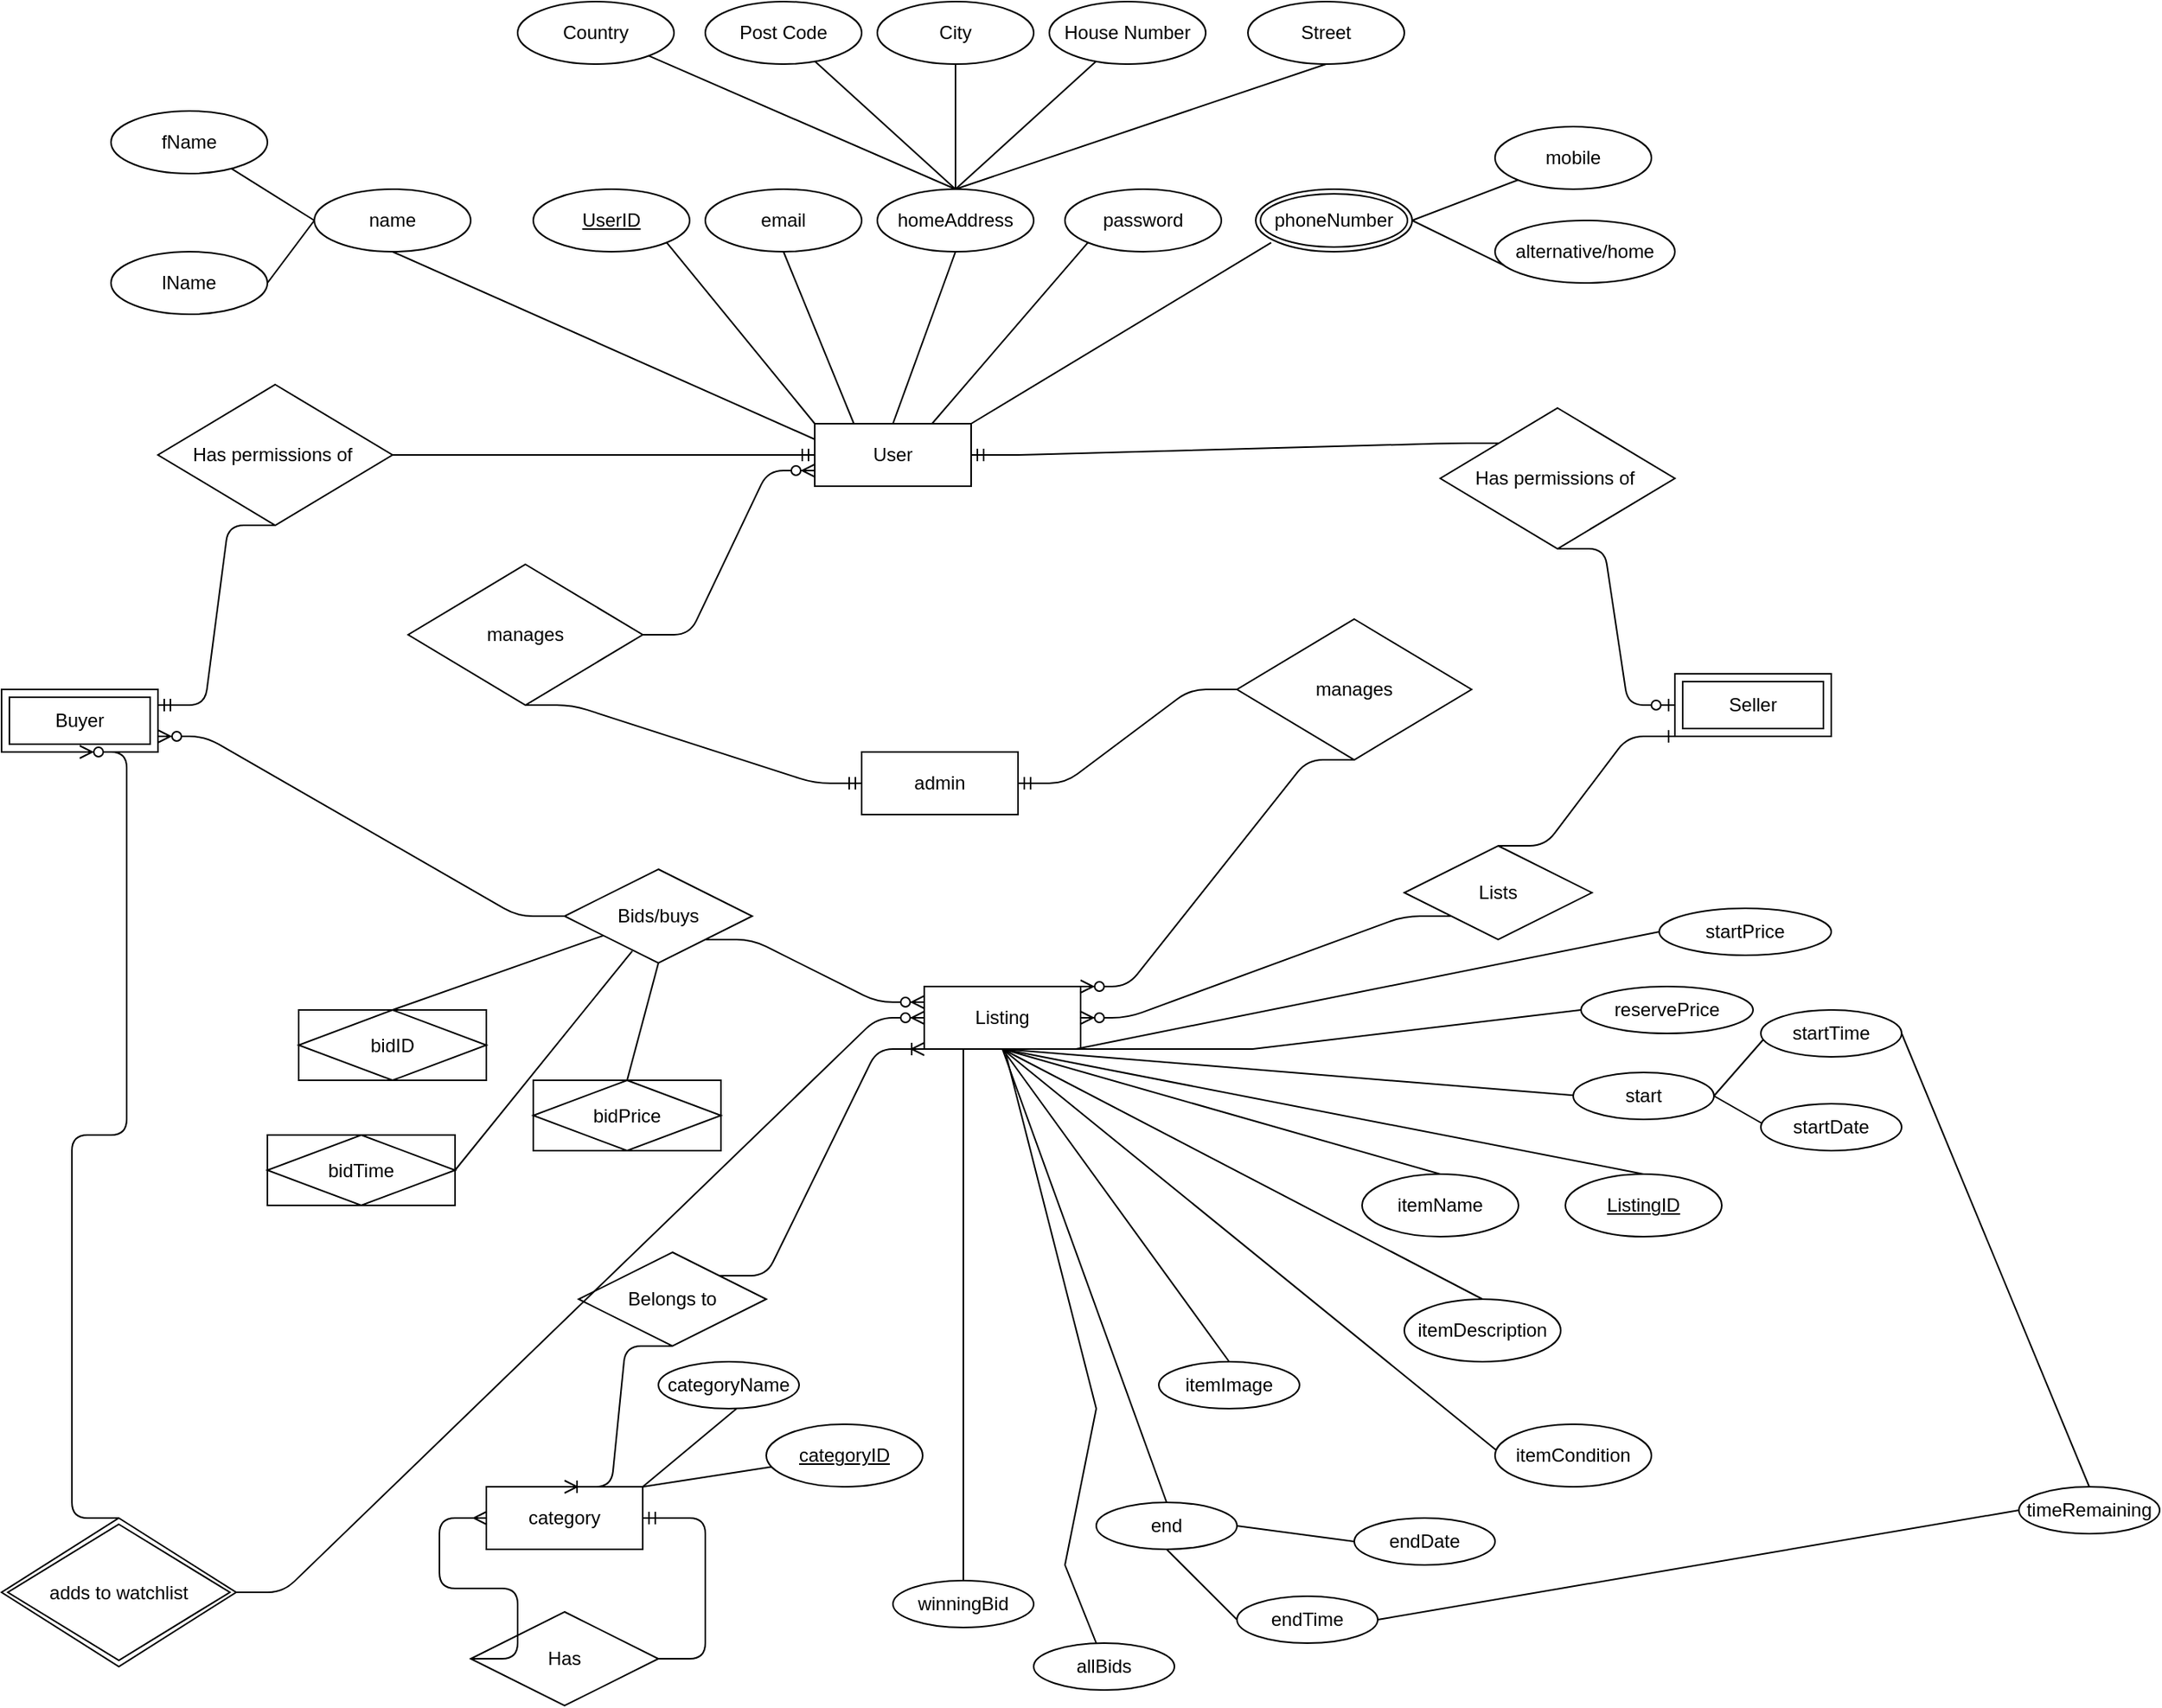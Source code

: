 <mxfile version="13.8.8" type="github"><diagram id="PBJe3xCFQkrLJ3TgRgL_" name="Page-1"><mxGraphModel dx="1305" dy="865" grid="1" gridSize="10" guides="1" tooltips="1" connect="1" arrows="1" fold="1" page="1" pageScale="1" pageWidth="1654" pageHeight="1169" math="0" shadow="0"><root><mxCell id="0"/><mxCell id="1" parent="0"/><mxCell id="jdo_Bs8H3Nefda1nTduL-1" value="User" style="whiteSpace=wrap;html=1;align=center;" parent="1" vertex="1"><mxGeometry x="750" y="300" width="100" height="40" as="geometry"/></mxCell><mxCell id="jdo_Bs8H3Nefda1nTduL-9" value="Seller" style="shape=ext;margin=3;double=1;whiteSpace=wrap;html=1;align=center;" parent="1" vertex="1"><mxGeometry x="1300" y="460" width="100" height="40" as="geometry"/></mxCell><mxCell id="jdo_Bs8H3Nefda1nTduL-10" value="Buyer" style="shape=ext;margin=3;double=1;whiteSpace=wrap;html=1;align=center;" parent="1" vertex="1"><mxGeometry x="230" y="470" width="100" height="40" as="geometry"/></mxCell><mxCell id="jdo_Bs8H3Nefda1nTduL-14" value="" style="edgeStyle=entityRelationEdgeStyle;fontSize=12;html=1;endArrow=ERzeroToOne;endFill=1;rounded=1;exitX=0.5;exitY=1;exitDx=0;exitDy=0;entryX=0;entryY=0.5;entryDx=0;entryDy=0;" parent="1" source="mfhCSQvNzGBigoYCUfAT-83" target="jdo_Bs8H3Nefda1nTduL-9" edge="1"><mxGeometry width="100" height="100" relative="1" as="geometry"><mxPoint x="1215" y="400" as="sourcePoint"/><mxPoint x="970" y="500" as="targetPoint"/></mxGeometry></mxCell><mxCell id="jdo_Bs8H3Nefda1nTduL-17" value="" style="edgeStyle=entityRelationEdgeStyle;fontSize=12;html=1;endArrow=ERmandOne;entryX=0;entryY=0.5;entryDx=0;entryDy=0;exitX=1;exitY=0.5;exitDx=0;exitDy=0;" parent="1" source="mfhCSQvNzGBigoYCUfAT-85" target="jdo_Bs8H3Nefda1nTduL-1" edge="1"><mxGeometry width="100" height="100" relative="1" as="geometry"><mxPoint x="470.0" y="320" as="sourcePoint"/><mxPoint x="630" y="200" as="targetPoint"/></mxGeometry></mxCell><mxCell id="jdo_Bs8H3Nefda1nTduL-18" value="" style="edgeStyle=entityRelationEdgeStyle;fontSize=12;html=1;endArrow=ERmandOne;entryX=1;entryY=0.25;entryDx=0;entryDy=0;exitX=0.5;exitY=1;exitDx=0;exitDy=0;" parent="1" source="mfhCSQvNzGBigoYCUfAT-85" target="jdo_Bs8H3Nefda1nTduL-10" edge="1"><mxGeometry width="100" height="100" relative="1" as="geometry"><mxPoint x="410" y="350" as="sourcePoint"/><mxPoint x="380" y="350" as="targetPoint"/></mxGeometry></mxCell><mxCell id="jdo_Bs8H3Nefda1nTduL-20" value="Lists" style="shape=rhombus;perimeter=rhombusPerimeter;whiteSpace=wrap;html=1;align=center;" parent="1" vertex="1"><mxGeometry x="1127" y="570" width="120" height="60" as="geometry"/></mxCell><mxCell id="jdo_Bs8H3Nefda1nTduL-21" value="Listing" style="whiteSpace=wrap;html=1;align=center;" parent="1" vertex="1"><mxGeometry x="820" y="660" width="100" height="40" as="geometry"/></mxCell><mxCell id="jdo_Bs8H3Nefda1nTduL-22" value="" style="edgeStyle=entityRelationEdgeStyle;fontSize=12;html=1;endArrow=ERzeroToMany;endFill=1;entryX=1;entryY=0.5;entryDx=0;entryDy=0;exitX=0;exitY=1;exitDx=0;exitDy=0;" parent="1" source="jdo_Bs8H3Nefda1nTduL-20" target="jdo_Bs8H3Nefda1nTduL-21" edge="1"><mxGeometry width="100" height="100" relative="1" as="geometry"><mxPoint x="1190" y="620" as="sourcePoint"/><mxPoint x="1330" y="650" as="targetPoint"/></mxGeometry></mxCell><mxCell id="jdo_Bs8H3Nefda1nTduL-25" value="" style="edgeStyle=entityRelationEdgeStyle;fontSize=12;html=1;endArrow=ERmandOne;entryX=1;entryY=0.5;entryDx=0;entryDy=0;exitX=0;exitY=0;exitDx=0;exitDy=0;" parent="1" source="mfhCSQvNzGBigoYCUfAT-83" target="jdo_Bs8H3Nefda1nTduL-1" edge="1"><mxGeometry width="100" height="100" relative="1" as="geometry"><mxPoint x="1180" y="340" as="sourcePoint"/><mxPoint x="1030" y="120" as="targetPoint"/></mxGeometry></mxCell><mxCell id="jdo_Bs8H3Nefda1nTduL-26" value="ListingID" style="ellipse;whiteSpace=wrap;html=1;align=center;fontStyle=4;" parent="1" vertex="1"><mxGeometry x="1230" y="780" width="100" height="40" as="geometry"/></mxCell><mxCell id="jdo_Bs8H3Nefda1nTduL-27" value="" style="endArrow=none;html=1;rounded=0;entryX=0.5;entryY=0;entryDx=0;entryDy=0;exitX=0.5;exitY=1;exitDx=0;exitDy=0;" parent="1" source="jdo_Bs8H3Nefda1nTduL-21" target="jdo_Bs8H3Nefda1nTduL-26" edge="1"><mxGeometry relative="1" as="geometry"><mxPoint x="1270" y="460" as="sourcePoint"/><mxPoint x="1430" y="460" as="targetPoint"/></mxGeometry></mxCell><mxCell id="jdo_Bs8H3Nefda1nTduL-28" value="" style="edgeStyle=entityRelationEdgeStyle;fontSize=12;html=1;endArrow=ERone;endFill=1;entryX=0;entryY=1;entryDx=0;entryDy=0;exitX=0.5;exitY=0;exitDx=0;exitDy=0;" parent="1" source="jdo_Bs8H3Nefda1nTduL-20" target="jdo_Bs8H3Nefda1nTduL-9" edge="1"><mxGeometry width="100" height="100" relative="1" as="geometry"><mxPoint x="980" y="760" as="sourcePoint"/><mxPoint x="1080" y="660" as="targetPoint"/></mxGeometry></mxCell><mxCell id="jdo_Bs8H3Nefda1nTduL-29" value="itemName" style="ellipse;whiteSpace=wrap;html=1;align=center;" parent="1" vertex="1"><mxGeometry x="1100" y="780" width="100" height="40" as="geometry"/></mxCell><mxCell id="jdo_Bs8H3Nefda1nTduL-30" value="" style="endArrow=none;html=1;rounded=0;entryX=0.5;entryY=1;entryDx=0;entryDy=0;exitX=0.5;exitY=0;exitDx=0;exitDy=0;" parent="1" source="jdo_Bs8H3Nefda1nTduL-29" target="jdo_Bs8H3Nefda1nTduL-21" edge="1"><mxGeometry relative="1" as="geometry"><mxPoint x="850" y="770" as="sourcePoint"/><mxPoint x="1010" y="770" as="targetPoint"/></mxGeometry></mxCell><mxCell id="jdo_Bs8H3Nefda1nTduL-31" value="itemDescription" style="ellipse;whiteSpace=wrap;html=1;align=center;" parent="1" vertex="1"><mxGeometry x="1127" y="860" width="100" height="40" as="geometry"/></mxCell><mxCell id="jdo_Bs8H3Nefda1nTduL-34" value="" style="endArrow=none;html=1;rounded=0;entryX=0.5;entryY=1;entryDx=0;entryDy=0;exitX=0.5;exitY=0;exitDx=0;exitDy=0;" parent="1" source="jdo_Bs8H3Nefda1nTduL-31" target="jdo_Bs8H3Nefda1nTduL-21" edge="1"><mxGeometry relative="1" as="geometry"><mxPoint x="1040" y="810" as="sourcePoint"/><mxPoint x="1030" y="750" as="targetPoint"/></mxGeometry></mxCell><mxCell id="jdo_Bs8H3Nefda1nTduL-35" value="Bids/buys" style="shape=rhombus;perimeter=rhombusPerimeter;whiteSpace=wrap;html=1;align=center;" parent="1" vertex="1"><mxGeometry x="590" y="585" width="120" height="60" as="geometry"/></mxCell><mxCell id="jdo_Bs8H3Nefda1nTduL-37" value="" style="edgeStyle=entityRelationEdgeStyle;fontSize=12;html=1;endArrow=ERzeroToMany;endFill=1;entryX=0;entryY=0.25;entryDx=0;entryDy=0;exitX=1;exitY=1;exitDx=0;exitDy=0;" parent="1" source="jdo_Bs8H3Nefda1nTduL-35" target="jdo_Bs8H3Nefda1nTduL-21" edge="1"><mxGeometry width="100" height="100" relative="1" as="geometry"><mxPoint x="680" y="810" as="sourcePoint"/><mxPoint x="780" y="710" as="targetPoint"/></mxGeometry></mxCell><mxCell id="jdo_Bs8H3Nefda1nTduL-38" value="" style="edgeStyle=entityRelationEdgeStyle;fontSize=12;html=1;endArrow=ERzeroToMany;endFill=1;exitX=0;exitY=0.5;exitDx=0;exitDy=0;entryX=1;entryY=0.75;entryDx=0;entryDy=0;" parent="1" source="jdo_Bs8H3Nefda1nTduL-35" target="jdo_Bs8H3Nefda1nTduL-10" edge="1"><mxGeometry width="100" height="100" relative="1" as="geometry"><mxPoint x="690" y="640" as="sourcePoint"/><mxPoint x="510" y="510" as="targetPoint"/></mxGeometry></mxCell><mxCell id="jdo_Bs8H3Nefda1nTduL-40" value="" style="endArrow=none;html=1;rounded=0;entryX=0.5;entryY=0;entryDx=0;entryDy=0;exitX=0.5;exitY=1;exitDx=0;exitDy=0;" parent="1" source="jdo_Bs8H3Nefda1nTduL-35" target="mfhCSQvNzGBigoYCUfAT-106" edge="1"><mxGeometry relative="1" as="geometry"><mxPoint x="670" y="600" as="sourcePoint"/><mxPoint x="630.0" y="720" as="targetPoint"/></mxGeometry></mxCell><mxCell id="jdo_Bs8H3Nefda1nTduL-42" value="" style="endArrow=none;html=1;rounded=0;exitX=0.5;exitY=0;exitDx=0;exitDy=0;" parent="1" source="mfhCSQvNzGBigoYCUfAT-104" target="jdo_Bs8H3Nefda1nTduL-35" edge="1"><mxGeometry relative="1" as="geometry"><mxPoint x="490.0" y="675" as="sourcePoint"/><mxPoint x="910" y="610" as="targetPoint"/></mxGeometry></mxCell><mxCell id="jdo_Bs8H3Nefda1nTduL-43" value="end" style="ellipse;whiteSpace=wrap;html=1;align=center;" parent="1" vertex="1"><mxGeometry x="930" y="990" width="90" height="30" as="geometry"/></mxCell><mxCell id="jdo_Bs8H3Nefda1nTduL-44" value="" style="endArrow=none;html=1;rounded=0;entryX=0.5;entryY=1;entryDx=0;entryDy=0;exitX=0.5;exitY=0;exitDx=0;exitDy=0;" parent="1" source="jdo_Bs8H3Nefda1nTduL-43" target="jdo_Bs8H3Nefda1nTduL-21" edge="1"><mxGeometry relative="1" as="geometry"><mxPoint x="955.355" y="815.858" as="sourcePoint"/><mxPoint x="880" y="710" as="targetPoint"/></mxGeometry></mxCell><mxCell id="jdo_Bs8H3Nefda1nTduL-45" value="Belongs to" style="shape=rhombus;perimeter=rhombusPerimeter;whiteSpace=wrap;html=1;align=center;" parent="1" vertex="1"><mxGeometry x="599" y="830" width="120" height="60" as="geometry"/></mxCell><mxCell id="jdo_Bs8H3Nefda1nTduL-46" value="category" style="whiteSpace=wrap;html=1;align=center;" parent="1" vertex="1"><mxGeometry x="540" y="980" width="100" height="40" as="geometry"/></mxCell><mxCell id="jdo_Bs8H3Nefda1nTduL-50" value="" style="edgeStyle=entityRelationEdgeStyle;fontSize=12;html=1;endArrow=ERoneToMany;exitX=0.5;exitY=1;exitDx=0;exitDy=0;entryX=0.5;entryY=0;entryDx=0;entryDy=0;" parent="1" source="jdo_Bs8H3Nefda1nTduL-45" target="jdo_Bs8H3Nefda1nTduL-46" edge="1"><mxGeometry width="100" height="100" relative="1" as="geometry"><mxPoint x="767" y="870" as="sourcePoint"/><mxPoint x="940" y="690" as="targetPoint"/></mxGeometry></mxCell><mxCell id="mfhCSQvNzGBigoYCUfAT-18" style="edgeStyle=none;rounded=0;orthogonalLoop=1;jettySize=auto;html=1;exitX=1;exitY=1;exitDx=0;exitDy=0;entryX=0;entryY=0;entryDx=0;entryDy=0;endArrow=none;endFill=0;" parent="1" source="mfhCSQvNzGBigoYCUfAT-3" target="jdo_Bs8H3Nefda1nTduL-1" edge="1"><mxGeometry relative="1" as="geometry"/></mxCell><mxCell id="mfhCSQvNzGBigoYCUfAT-3" value="&lt;u&gt;UserID&lt;/u&gt;" style="ellipse;whiteSpace=wrap;html=1;align=center;" parent="1" vertex="1"><mxGeometry x="570" y="150" width="100" height="40" as="geometry"/></mxCell><mxCell id="mfhCSQvNzGBigoYCUfAT-17" style="edgeStyle=none;rounded=0;orthogonalLoop=1;jettySize=auto;html=1;exitX=0.5;exitY=1;exitDx=0;exitDy=0;entryX=0.25;entryY=0;entryDx=0;entryDy=0;endArrow=none;endFill=0;" parent="1" source="mfhCSQvNzGBigoYCUfAT-7" target="jdo_Bs8H3Nefda1nTduL-1" edge="1"><mxGeometry relative="1" as="geometry"/></mxCell><mxCell id="mfhCSQvNzGBigoYCUfAT-7" value="email" style="ellipse;whiteSpace=wrap;html=1;align=center;" parent="1" vertex="1"><mxGeometry x="680" y="150" width="100" height="40" as="geometry"/></mxCell><mxCell id="mfhCSQvNzGBigoYCUfAT-16" style="edgeStyle=none;rounded=0;orthogonalLoop=1;jettySize=auto;html=1;exitX=0.5;exitY=1;exitDx=0;exitDy=0;entryX=0.5;entryY=0;entryDx=0;entryDy=0;endArrow=none;endFill=0;" parent="1" target="jdo_Bs8H3Nefda1nTduL-1" edge="1"><mxGeometry relative="1" as="geometry"><mxPoint x="840.0" y="190" as="sourcePoint"/></mxGeometry></mxCell><mxCell id="mfhCSQvNzGBigoYCUfAT-19" style="edgeStyle=none;rounded=0;orthogonalLoop=1;jettySize=auto;html=1;exitX=0;exitY=1;exitDx=0;exitDy=0;entryX=0.75;entryY=0;entryDx=0;entryDy=0;endArrow=none;endFill=0;" parent="1" source="mfhCSQvNzGBigoYCUfAT-13" target="jdo_Bs8H3Nefda1nTduL-1" edge="1"><mxGeometry relative="1" as="geometry"/></mxCell><mxCell id="mfhCSQvNzGBigoYCUfAT-13" value="password" style="ellipse;whiteSpace=wrap;html=1;align=center;" parent="1" vertex="1"><mxGeometry x="910" y="150" width="100" height="40" as="geometry"/></mxCell><mxCell id="mfhCSQvNzGBigoYCUfAT-20" style="edgeStyle=none;rounded=0;orthogonalLoop=1;jettySize=auto;html=1;exitX=0;exitY=1;exitDx=0;exitDy=0;entryX=1;entryY=0;entryDx=0;entryDy=0;endArrow=none;endFill=0;" parent="1" target="jdo_Bs8H3Nefda1nTduL-1" edge="1"><mxGeometry relative="1" as="geometry"><mxPoint x="835" y="310" as="targetPoint"/><mxPoint x="1041.854" y="184.226" as="sourcePoint"/></mxGeometry></mxCell><mxCell id="mfhCSQvNzGBigoYCUfAT-27" value="itemImage" style="ellipse;whiteSpace=wrap;html=1;align=center;" parent="1" vertex="1"><mxGeometry x="970" y="900" width="90" height="30" as="geometry"/></mxCell><mxCell id="mfhCSQvNzGBigoYCUfAT-28" value="" style="endArrow=none;html=1;rounded=0;exitX=0.5;exitY=0;exitDx=0;exitDy=0;" parent="1" source="mfhCSQvNzGBigoYCUfAT-27" edge="1"><mxGeometry relative="1" as="geometry"><mxPoint x="1055.355" y="925.858" as="sourcePoint"/><mxPoint x="870" y="700" as="targetPoint"/></mxGeometry></mxCell><mxCell id="mfhCSQvNzGBigoYCUfAT-29" value="reservePrice" style="ellipse;whiteSpace=wrap;html=1;align=center;" parent="1" vertex="1"><mxGeometry x="1240" y="660" width="110" height="30" as="geometry"/></mxCell><mxCell id="mfhCSQvNzGBigoYCUfAT-30" value="" style="endArrow=none;html=1;rounded=0;entryX=1;entryY=1;entryDx=0;entryDy=0;exitX=0;exitY=0.5;exitDx=0;exitDy=0;" parent="1" source="mfhCSQvNzGBigoYCUfAT-29" edge="1"><mxGeometry relative="1" as="geometry"><mxPoint x="1005.355" y="925.858" as="sourcePoint"/><mxPoint x="870.0" y="700" as="targetPoint"/><Array as="points"><mxPoint x="1030" y="700"/></Array></mxGeometry></mxCell><mxCell id="mfhCSQvNzGBigoYCUfAT-41" value="" style="endArrow=none;html=1;rounded=0;" parent="1" edge="1"><mxGeometry relative="1" as="geometry"><mxPoint x="1240" y="730" as="sourcePoint"/><mxPoint x="870" y="700" as="targetPoint"/></mxGeometry></mxCell><mxCell id="mfhCSQvNzGBigoYCUfAT-42" value="start" style="ellipse;whiteSpace=wrap;html=1;align=center;" parent="1" vertex="1"><mxGeometry x="1235" y="715" width="90" height="30" as="geometry"/></mxCell><mxCell id="mfhCSQvNzGBigoYCUfAT-44" value="" style="endArrow=none;html=1;rounded=0;entryX=1;entryY=0.5;entryDx=0;entryDy=0;exitX=0.361;exitY=0.871;exitDx=0;exitDy=0;exitPerimeter=0;" parent="1" source="jdo_Bs8H3Nefda1nTduL-35" target="mfhCSQvNzGBigoYCUfAT-105" edge="1"><mxGeometry relative="1" as="geometry"><mxPoint x="639.474" y="634.737" as="sourcePoint"/><mxPoint x="510.0" y="800" as="targetPoint"/></mxGeometry></mxCell><mxCell id="mfhCSQvNzGBigoYCUfAT-49" value="" style="edgeStyle=none;rounded=0;orthogonalLoop=1;jettySize=auto;html=1;endArrow=none;endFill=0;" parent="1" target="mfhCSQvNzGBigoYCUfAT-48" edge="1"><mxGeometry relative="1" as="geometry"><mxPoint x="840.0" y="150" as="sourcePoint"/></mxGeometry></mxCell><mxCell id="mfhCSQvNzGBigoYCUfAT-48" value="City" style="ellipse;whiteSpace=wrap;html=1;align=center;" parent="1" vertex="1"><mxGeometry x="790" y="30" width="100" height="40" as="geometry"/></mxCell><mxCell id="mfhCSQvNzGBigoYCUfAT-50" value="" style="edgeStyle=none;rounded=0;orthogonalLoop=1;jettySize=auto;html=1;exitX=0.5;exitY=0;exitDx=0;exitDy=0;endArrow=none;endFill=0;" parent="1" target="mfhCSQvNzGBigoYCUfAT-51" edge="1"><mxGeometry relative="1" as="geometry"><mxPoint x="840.0" y="150" as="sourcePoint"/></mxGeometry></mxCell><mxCell id="mfhCSQvNzGBigoYCUfAT-51" value="House Number" style="ellipse;whiteSpace=wrap;html=1;align=center;" parent="1" vertex="1"><mxGeometry x="900" y="30" width="100" height="40" as="geometry"/></mxCell><mxCell id="mfhCSQvNzGBigoYCUfAT-52" value="" style="edgeStyle=none;rounded=0;orthogonalLoop=1;jettySize=auto;html=1;exitX=0.5;exitY=0;exitDx=0;exitDy=0;endArrow=none;endFill=0;" parent="1" target="mfhCSQvNzGBigoYCUfAT-53" edge="1"><mxGeometry relative="1" as="geometry"><mxPoint x="840.0" y="150" as="sourcePoint"/></mxGeometry></mxCell><mxCell id="mfhCSQvNzGBigoYCUfAT-53" value="Post Code" style="ellipse;whiteSpace=wrap;html=1;align=center;" parent="1" vertex="1"><mxGeometry x="680" y="30" width="100" height="40" as="geometry"/></mxCell><mxCell id="mfhCSQvNzGBigoYCUfAT-55" value="" style="edgeStyle=none;rounded=0;orthogonalLoop=1;jettySize=auto;html=1;exitX=0.5;exitY=0;exitDx=0;exitDy=0;endArrow=none;endFill=0;" parent="1" target="mfhCSQvNzGBigoYCUfAT-56" edge="1"><mxGeometry relative="1" as="geometry"><mxPoint x="840.0" y="150" as="sourcePoint"/></mxGeometry></mxCell><mxCell id="mfhCSQvNzGBigoYCUfAT-56" value="Country" style="ellipse;whiteSpace=wrap;html=1;align=center;" parent="1" vertex="1"><mxGeometry x="560" y="30" width="100" height="40" as="geometry"/></mxCell><mxCell id="mfhCSQvNzGBigoYCUfAT-57" value="phoneNumber" style="ellipse;shape=doubleEllipse;margin=3;whiteSpace=wrap;html=1;align=center;" parent="1" vertex="1"><mxGeometry x="1032" y="150" width="100" height="40" as="geometry"/></mxCell><mxCell id="mfhCSQvNzGBigoYCUfAT-58" style="edgeStyle=none;rounded=0;orthogonalLoop=1;jettySize=auto;html=1;exitX=0.5;exitY=1;exitDx=0;exitDy=0;entryX=0;entryY=0.25;entryDx=0;entryDy=0;endArrow=none;endFill=0;" parent="1" target="jdo_Bs8H3Nefda1nTduL-1" edge="1"><mxGeometry relative="1" as="geometry"><mxPoint x="545.0" y="300" as="targetPoint"/><mxPoint x="480" y="190" as="sourcePoint"/></mxGeometry></mxCell><mxCell id="mfhCSQvNzGBigoYCUfAT-60" value="Street" style="ellipse;whiteSpace=wrap;html=1;align=center;" parent="1" vertex="1"><mxGeometry x="1027" y="30" width="100" height="40" as="geometry"/></mxCell><mxCell id="mfhCSQvNzGBigoYCUfAT-61" value="" style="edgeStyle=none;rounded=0;orthogonalLoop=1;jettySize=auto;html=1;exitX=0.5;exitY=0;exitDx=0;exitDy=0;endArrow=none;endFill=0;entryX=0.5;entryY=1;entryDx=0;entryDy=0;" parent="1" target="mfhCSQvNzGBigoYCUfAT-60" edge="1"><mxGeometry relative="1" as="geometry"><mxPoint x="840.0" y="150" as="sourcePoint"/><mxPoint x="939.953" y="78.322" as="targetPoint"/></mxGeometry></mxCell><mxCell id="mfhCSQvNzGBigoYCUfAT-67" value="" style="edgeStyle=none;rounded=0;orthogonalLoop=1;jettySize=auto;html=1;endArrow=none;endFill=0;exitX=0;exitY=0.5;exitDx=0;exitDy=0;" parent="1" target="mfhCSQvNzGBigoYCUfAT-68" edge="1"><mxGeometry relative="1" as="geometry"><mxPoint x="430" y="170" as="sourcePoint"/></mxGeometry></mxCell><mxCell id="mfhCSQvNzGBigoYCUfAT-68" value="fName" style="ellipse;whiteSpace=wrap;html=1;align=center;" parent="1" vertex="1"><mxGeometry x="300" y="100" width="100" height="40" as="geometry"/></mxCell><mxCell id="mfhCSQvNzGBigoYCUfAT-69" value="lName" style="ellipse;whiteSpace=wrap;html=1;align=center;" parent="1" vertex="1"><mxGeometry x="300" y="190" width="100" height="40" as="geometry"/></mxCell><mxCell id="mfhCSQvNzGBigoYCUfAT-70" value="" style="edgeStyle=none;rounded=0;orthogonalLoop=1;jettySize=auto;html=1;endArrow=none;endFill=0;exitX=0;exitY=0.5;exitDx=0;exitDy=0;entryX=1;entryY=0.5;entryDx=0;entryDy=0;" parent="1" target="mfhCSQvNzGBigoYCUfAT-69" edge="1"><mxGeometry relative="1" as="geometry"><mxPoint x="430" y="170" as="sourcePoint"/><mxPoint x="386.896" y="146.86" as="targetPoint"/></mxGeometry></mxCell><mxCell id="mfhCSQvNzGBigoYCUfAT-71" style="edgeStyle=none;rounded=0;orthogonalLoop=1;jettySize=auto;html=1;exitX=0;exitY=1;exitDx=0;exitDy=0;entryX=1;entryY=0.5;entryDx=0;entryDy=0;endArrow=none;endFill=0;" parent="1" source="mfhCSQvNzGBigoYCUfAT-72" target="mfhCSQvNzGBigoYCUfAT-57" edge="1"><mxGeometry relative="1" as="geometry"><mxPoint x="1100.0" y="260" as="targetPoint"/></mxGeometry></mxCell><mxCell id="mfhCSQvNzGBigoYCUfAT-72" value="mobile" style="ellipse;whiteSpace=wrap;html=1;align=center;" parent="1" vertex="1"><mxGeometry x="1185" y="110" width="100" height="40" as="geometry"/></mxCell><mxCell id="mfhCSQvNzGBigoYCUfAT-73" style="edgeStyle=none;rounded=0;orthogonalLoop=1;jettySize=auto;html=1;exitX=0;exitY=1;exitDx=0;exitDy=0;entryX=1;entryY=0.5;entryDx=0;entryDy=0;endArrow=none;endFill=0;" parent="1" source="mfhCSQvNzGBigoYCUfAT-74" target="mfhCSQvNzGBigoYCUfAT-57" edge="1"><mxGeometry relative="1" as="geometry"><mxPoint x="1132" y="230" as="targetPoint"/></mxGeometry></mxCell><mxCell id="mfhCSQvNzGBigoYCUfAT-74" value="alternative/home" style="ellipse;whiteSpace=wrap;html=1;align=center;" parent="1" vertex="1"><mxGeometry x="1185" y="170" width="115" height="40" as="geometry"/></mxCell><mxCell id="mfhCSQvNzGBigoYCUfAT-79" value="" style="edgeStyle=entityRelationEdgeStyle;fontSize=12;html=1;endArrow=ERmandOne;exitX=0.5;exitY=1;exitDx=0;exitDy=0;entryX=0;entryY=0.5;entryDx=0;entryDy=0;" parent="1" source="mfhCSQvNzGBigoYCUfAT-81" target="mfhCSQvNzGBigoYCUfAT-109" edge="1"><mxGeometry width="100" height="100" relative="1" as="geometry"><mxPoint x="710" y="520" as="sourcePoint"/><mxPoint x="770" y="530" as="targetPoint"/></mxGeometry></mxCell><mxCell id="mfhCSQvNzGBigoYCUfAT-81" value="manages" style="shape=rhombus;perimeter=rhombusPerimeter;whiteSpace=wrap;html=1;align=center;" parent="1" vertex="1"><mxGeometry x="490" y="390" width="150" height="90" as="geometry"/></mxCell><mxCell id="mfhCSQvNzGBigoYCUfAT-83" value="Has permissions of&amp;nbsp;" style="shape=rhombus;perimeter=rhombusPerimeter;whiteSpace=wrap;html=1;align=center;" parent="1" vertex="1"><mxGeometry x="1150" y="290" width="150" height="90" as="geometry"/></mxCell><mxCell id="mfhCSQvNzGBigoYCUfAT-85" value="Has permissions of&amp;nbsp;" style="shape=rhombus;perimeter=rhombusPerimeter;whiteSpace=wrap;html=1;align=center;" parent="1" vertex="1"><mxGeometry x="330" y="275" width="150" height="90" as="geometry"/></mxCell><mxCell id="mfhCSQvNzGBigoYCUfAT-90" value="manages" style="shape=rhombus;perimeter=rhombusPerimeter;whiteSpace=wrap;html=1;align=center;" parent="1" vertex="1"><mxGeometry x="1020" y="425" width="150" height="90" as="geometry"/></mxCell><mxCell id="mfhCSQvNzGBigoYCUfAT-92" value="winningBid" style="ellipse;whiteSpace=wrap;html=1;align=center;" parent="1" vertex="1"><mxGeometry x="800" y="1040" width="90" height="30" as="geometry"/></mxCell><mxCell id="mfhCSQvNzGBigoYCUfAT-93" value="" style="endArrow=none;html=1;rounded=0;exitX=0.5;exitY=0;exitDx=0;exitDy=0;entryX=0.25;entryY=1;entryDx=0;entryDy=0;" parent="1" source="mfhCSQvNzGBigoYCUfAT-92" target="jdo_Bs8H3Nefda1nTduL-21" edge="1"><mxGeometry relative="1" as="geometry"><mxPoint x="975.355" y="835.858" as="sourcePoint"/><mxPoint x="880.0" y="710" as="targetPoint"/></mxGeometry></mxCell><mxCell id="mfhCSQvNzGBigoYCUfAT-94" value="homeAddress" style="ellipse;whiteSpace=wrap;html=1;align=center;" parent="1" vertex="1"><mxGeometry x="790" y="150" width="100" height="40" as="geometry"/></mxCell><mxCell id="mfhCSQvNzGBigoYCUfAT-95" value="" style="endArrow=none;html=1;rounded=0;entryX=1;entryY=0.5;entryDx=0;entryDy=0;" parent="1" target="mfhCSQvNzGBigoYCUfAT-42" edge="1"><mxGeometry relative="1" as="geometry"><mxPoint x="1360" y="690" as="sourcePoint"/><mxPoint x="990.0" y="660" as="targetPoint"/></mxGeometry></mxCell><mxCell id="mfhCSQvNzGBigoYCUfAT-96" value="startTime" style="ellipse;whiteSpace=wrap;html=1;align=center;" parent="1" vertex="1"><mxGeometry x="1355" y="675" width="90" height="30" as="geometry"/></mxCell><mxCell id="mfhCSQvNzGBigoYCUfAT-97" value="" style="endArrow=none;html=1;rounded=0;entryX=1;entryY=0.5;entryDx=0;entryDy=0;" parent="1" target="mfhCSQvNzGBigoYCUfAT-42" edge="1"><mxGeometry relative="1" as="geometry"><mxPoint x="1360" y="750" as="sourcePoint"/><mxPoint x="1325.0" y="790" as="targetPoint"/></mxGeometry></mxCell><mxCell id="mfhCSQvNzGBigoYCUfAT-98" value="startDate" style="ellipse;whiteSpace=wrap;html=1;align=center;" parent="1" vertex="1"><mxGeometry x="1355" y="735" width="90" height="30" as="geometry"/></mxCell><mxCell id="mfhCSQvNzGBigoYCUfAT-99" value="" style="endArrow=none;html=1;rounded=0;entryX=0.5;entryY=1;entryDx=0;entryDy=0;exitX=0;exitY=0.5;exitDx=0;exitDy=0;" parent="1" source="mfhCSQvNzGBigoYCUfAT-100" target="jdo_Bs8H3Nefda1nTduL-43" edge="1"><mxGeometry relative="1" as="geometry"><mxPoint x="1015" y="1070" as="sourcePoint"/><mxPoint x="980.0" y="1082.5" as="targetPoint"/></mxGeometry></mxCell><mxCell id="mfhCSQvNzGBigoYCUfAT-100" value="endTime" style="ellipse;whiteSpace=wrap;html=1;align=center;" parent="1" vertex="1"><mxGeometry x="1020" y="1050" width="90" height="30" as="geometry"/></mxCell><mxCell id="mfhCSQvNzGBigoYCUfAT-101" value="" style="endArrow=none;html=1;rounded=0;entryX=1;entryY=0.5;entryDx=0;entryDy=0;exitX=0;exitY=0.5;exitDx=0;exitDy=0;" parent="1" source="mfhCSQvNzGBigoYCUfAT-102" target="jdo_Bs8H3Nefda1nTduL-43" edge="1"><mxGeometry relative="1" as="geometry"><mxPoint x="1090" y="1020" as="sourcePoint"/><mxPoint x="1050" y="970" as="targetPoint"/></mxGeometry></mxCell><mxCell id="mfhCSQvNzGBigoYCUfAT-102" value="endDate" style="ellipse;whiteSpace=wrap;html=1;align=center;" parent="1" vertex="1"><mxGeometry x="1095" y="1000" width="90" height="30" as="geometry"/></mxCell><mxCell id="mfhCSQvNzGBigoYCUfAT-104" value="bidID" style="shape=associativeEntity;whiteSpace=wrap;html=1;align=center;" parent="1" vertex="1"><mxGeometry x="420" y="675" width="120" height="45" as="geometry"/></mxCell><mxCell id="mfhCSQvNzGBigoYCUfAT-105" value="bidTime" style="shape=associativeEntity;whiteSpace=wrap;html=1;align=center;" parent="1" vertex="1"><mxGeometry x="400" y="755" width="120" height="45" as="geometry"/></mxCell><mxCell id="mfhCSQvNzGBigoYCUfAT-106" value="bidPrice" style="shape=associativeEntity;whiteSpace=wrap;html=1;align=center;" parent="1" vertex="1"><mxGeometry x="570" y="720" width="120" height="45" as="geometry"/></mxCell><mxCell id="mfhCSQvNzGBigoYCUfAT-107" value="" style="endArrow=none;html=1;rounded=0;" parent="1" edge="1"><mxGeometry relative="1" as="geometry"><mxPoint x="1190" y="960" as="sourcePoint"/><mxPoint x="870" y="700" as="targetPoint"/></mxGeometry></mxCell><mxCell id="mfhCSQvNzGBigoYCUfAT-108" value="itemCondition" style="ellipse;whiteSpace=wrap;html=1;align=center;" parent="1" vertex="1"><mxGeometry x="1185" y="940" width="100" height="40" as="geometry"/></mxCell><mxCell id="mfhCSQvNzGBigoYCUfAT-109" value="admin" style="whiteSpace=wrap;html=1;align=center;" parent="1" vertex="1"><mxGeometry x="780" y="510" width="100" height="40" as="geometry"/></mxCell><mxCell id="mfhCSQvNzGBigoYCUfAT-111" value="" style="edgeStyle=entityRelationEdgeStyle;fontSize=12;html=1;endArrow=ERzeroToMany;endFill=1;entryX=1;entryY=0;entryDx=0;entryDy=0;exitX=0.5;exitY=1;exitDx=0;exitDy=0;" parent="1" source="mfhCSQvNzGBigoYCUfAT-90" target="jdo_Bs8H3Nefda1nTduL-21" edge="1"><mxGeometry width="100" height="100" relative="1" as="geometry"><mxPoint x="950" y="590" as="sourcePoint"/><mxPoint x="1050" y="490" as="targetPoint"/></mxGeometry></mxCell><mxCell id="mfhCSQvNzGBigoYCUfAT-112" value="" style="edgeStyle=entityRelationEdgeStyle;fontSize=12;html=1;endArrow=ERmandOne;entryX=1;entryY=0.5;entryDx=0;entryDy=0;exitX=0;exitY=0.5;exitDx=0;exitDy=0;" parent="1" source="mfhCSQvNzGBigoYCUfAT-90" target="mfhCSQvNzGBigoYCUfAT-109" edge="1"><mxGeometry width="100" height="100" relative="1" as="geometry"><mxPoint x="890" y="500" as="sourcePoint"/><mxPoint x="990" y="400" as="targetPoint"/></mxGeometry></mxCell><mxCell id="mfhCSQvNzGBigoYCUfAT-113" value="" style="edgeStyle=entityRelationEdgeStyle;fontSize=12;html=1;endArrow=ERzeroToMany;endFill=1;entryX=0;entryY=0.75;entryDx=0;entryDy=0;exitX=1;exitY=0.5;exitDx=0;exitDy=0;" parent="1" source="mfhCSQvNzGBigoYCUfAT-81" target="jdo_Bs8H3Nefda1nTduL-1" edge="1"><mxGeometry width="100" height="100" relative="1" as="geometry"><mxPoint x="670" y="580" as="sourcePoint"/><mxPoint x="770" y="480" as="targetPoint"/></mxGeometry></mxCell><mxCell id="mfhCSQvNzGBigoYCUfAT-126" value="startPrice" style="ellipse;whiteSpace=wrap;html=1;align=center;" parent="1" vertex="1"><mxGeometry x="1290" y="610" width="110" height="30" as="geometry"/></mxCell><mxCell id="mfhCSQvNzGBigoYCUfAT-127" value="" style="endArrow=none;html=1;rounded=0;exitX=0;exitY=0.5;exitDx=0;exitDy=0;" parent="1" source="mfhCSQvNzGBigoYCUfAT-126" edge="1"><mxGeometry relative="1" as="geometry"><mxPoint x="1287" y="720" as="sourcePoint"/><mxPoint x="917" y="700" as="targetPoint"/></mxGeometry></mxCell><mxCell id="mfhCSQvNzGBigoYCUfAT-128" value="" style="edgeStyle=entityRelationEdgeStyle;fontSize=12;html=1;endArrow=ERoneToMany;entryX=0;entryY=1;entryDx=0;entryDy=0;exitX=1;exitY=0;exitDx=0;exitDy=0;" parent="1" source="jdo_Bs8H3Nefda1nTduL-45" target="jdo_Bs8H3Nefda1nTduL-21" edge="1"><mxGeometry width="100" height="100" relative="1" as="geometry"><mxPoint x="590" y="850" as="sourcePoint"/><mxPoint x="770" y="745" as="targetPoint"/></mxGeometry></mxCell><mxCell id="mfhCSQvNzGBigoYCUfAT-129" value="Has" style="shape=rhombus;perimeter=rhombusPerimeter;whiteSpace=wrap;html=1;align=center;" parent="1" vertex="1"><mxGeometry x="530" y="1060" width="120" height="60" as="geometry"/></mxCell><mxCell id="mfhCSQvNzGBigoYCUfAT-132" value="" style="endArrow=none;html=1;rounded=0;entryX=0.5;entryY=1;entryDx=0;entryDy=0;" parent="1" edge="1"><mxGeometry relative="1" as="geometry"><mxPoint x="640" y="980" as="sourcePoint"/><mxPoint x="700" y="930.0" as="targetPoint"/></mxGeometry></mxCell><mxCell id="mfhCSQvNzGBigoYCUfAT-136" value="" style="endArrow=none;html=1;rounded=0;entryX=1;entryY=0.5;entryDx=0;entryDy=0;exitX=0;exitY=0.5;exitDx=0;exitDy=0;" parent="1" source="mfhCSQvNzGBigoYCUfAT-137" target="mfhCSQvNzGBigoYCUfAT-100" edge="1"><mxGeometry relative="1" as="geometry"><mxPoint x="1240" y="1100" as="sourcePoint"/><mxPoint x="1200.0" y="1050" as="targetPoint"/></mxGeometry></mxCell><mxCell id="mfhCSQvNzGBigoYCUfAT-137" value="timeRemaining" style="ellipse;whiteSpace=wrap;html=1;align=center;" parent="1" vertex="1"><mxGeometry x="1520" y="980" width="90" height="30" as="geometry"/></mxCell><mxCell id="mfhCSQvNzGBigoYCUfAT-138" value="" style="endArrow=none;html=1;rounded=0;entryX=1;entryY=0.5;entryDx=0;entryDy=0;exitX=0.5;exitY=0;exitDx=0;exitDy=0;" parent="1" source="mfhCSQvNzGBigoYCUfAT-137" target="mfhCSQvNzGBigoYCUfAT-96" edge="1"><mxGeometry relative="1" as="geometry"><mxPoint x="1570" y="958" as="sourcePoint"/><mxPoint x="1160.0" y="1028" as="targetPoint"/></mxGeometry></mxCell><mxCell id="mfhCSQvNzGBigoYCUfAT-139" value="" style="endArrow=none;html=1;rounded=0;entryX=0.25;entryY=1;entryDx=0;entryDy=0;" parent="1" edge="1"><mxGeometry relative="1" as="geometry"><mxPoint x="930" y="1080" as="sourcePoint"/><mxPoint x="871.41" y="700" as="targetPoint"/><Array as="points"><mxPoint x="910" y="1030"/><mxPoint x="930" y="930"/></Array></mxGeometry></mxCell><mxCell id="mfhCSQvNzGBigoYCUfAT-140" value="allBids" style="ellipse;whiteSpace=wrap;html=1;align=center;" parent="1" vertex="1"><mxGeometry x="890" y="1080" width="90" height="30" as="geometry"/></mxCell><mxCell id="jAN6Pm0lT5QuEJ-GA6cV-1" value="name" style="ellipse;whiteSpace=wrap;html=1;align=center;" parent="1" vertex="1"><mxGeometry x="430" y="150" width="100" height="40" as="geometry"/></mxCell><mxCell id="jAN6Pm0lT5QuEJ-GA6cV-9" value="" style="edgeStyle=entityRelationEdgeStyle;fontSize=12;html=1;endArrow=ERmandOne;entryX=1;entryY=0.5;entryDx=0;entryDy=0;" parent="1" target="jdo_Bs8H3Nefda1nTduL-46" edge="1"><mxGeometry width="100" height="100" relative="1" as="geometry"><mxPoint x="650" y="1090" as="sourcePoint"/><mxPoint x="750" y="990" as="targetPoint"/></mxGeometry></mxCell><mxCell id="jAN6Pm0lT5QuEJ-GA6cV-11" value="" style="edgeStyle=entityRelationEdgeStyle;fontSize=12;html=1;endArrow=ERmany;exitX=0;exitY=0.5;exitDx=0;exitDy=0;entryX=0;entryY=0.5;entryDx=0;entryDy=0;" parent="1" source="mfhCSQvNzGBigoYCUfAT-129" target="jdo_Bs8H3Nefda1nTduL-46" edge="1"><mxGeometry width="100" height="100" relative="1" as="geometry"><mxPoint x="530" y="1090" as="sourcePoint"/><mxPoint x="500" y="1000" as="targetPoint"/></mxGeometry></mxCell><mxCell id="jAN6Pm0lT5QuEJ-GA6cV-12" value="categoryID" style="ellipse;whiteSpace=wrap;html=1;align=center;fontStyle=4;" parent="1" vertex="1"><mxGeometry x="719" y="940" width="100" height="40" as="geometry"/></mxCell><mxCell id="jAN6Pm0lT5QuEJ-GA6cV-13" value="" style="endArrow=none;html=1;rounded=0;exitX=1;exitY=0;exitDx=0;exitDy=0;" parent="1" source="jdo_Bs8H3Nefda1nTduL-46" target="jAN6Pm0lT5QuEJ-GA6cV-12" edge="1"><mxGeometry relative="1" as="geometry"><mxPoint x="690" y="875" as="sourcePoint"/><mxPoint x="342" y="935" as="targetPoint"/></mxGeometry></mxCell><mxCell id="jAN6Pm0lT5QuEJ-GA6cV-14" value="categoryName" style="ellipse;whiteSpace=wrap;html=1;align=center;" parent="1" vertex="1"><mxGeometry x="650" y="900" width="90" height="30" as="geometry"/></mxCell><mxCell id="jAN6Pm0lT5QuEJ-GA6cV-15" value="adds to watchlist" style="shape=rhombus;double=1;perimeter=rhombusPerimeter;whiteSpace=wrap;html=1;align=center;shadow=0;sketch=0;strokeColor=#000000;gradientColor=none;" parent="1" vertex="1"><mxGeometry x="230" y="1000" width="150" height="95" as="geometry"/></mxCell><mxCell id="jAN6Pm0lT5QuEJ-GA6cV-16" value="" style="edgeStyle=entityRelationEdgeStyle;fontSize=12;html=1;endArrow=ERzeroToMany;endFill=1;exitX=1;exitY=0.5;exitDx=0;exitDy=0;entryX=0;entryY=0.5;entryDx=0;entryDy=0;" parent="1" source="jAN6Pm0lT5QuEJ-GA6cV-15" target="jdo_Bs8H3Nefda1nTduL-21" edge="1"><mxGeometry width="100" height="100" relative="1" as="geometry"><mxPoint x="660" y="550" as="sourcePoint"/><mxPoint x="740" y="450" as="targetPoint"/></mxGeometry></mxCell><mxCell id="jAN6Pm0lT5QuEJ-GA6cV-17" value="" style="fontSize=12;html=1;endArrow=ERzeroToMany;endFill=1;entryX=0.5;entryY=1;entryDx=0;entryDy=0;exitX=0.5;exitY=0;exitDx=0;exitDy=0;edgeStyle=entityRelationEdgeStyle;" parent="1" source="jAN6Pm0lT5QuEJ-GA6cV-15" target="jdo_Bs8H3Nefda1nTduL-10" edge="1"><mxGeometry width="100" height="100" relative="1" as="geometry"><mxPoint x="230" y="560" as="sourcePoint"/><mxPoint x="250" y="220" as="targetPoint"/></mxGeometry></mxCell></root></mxGraphModel></diagram></mxfile>
